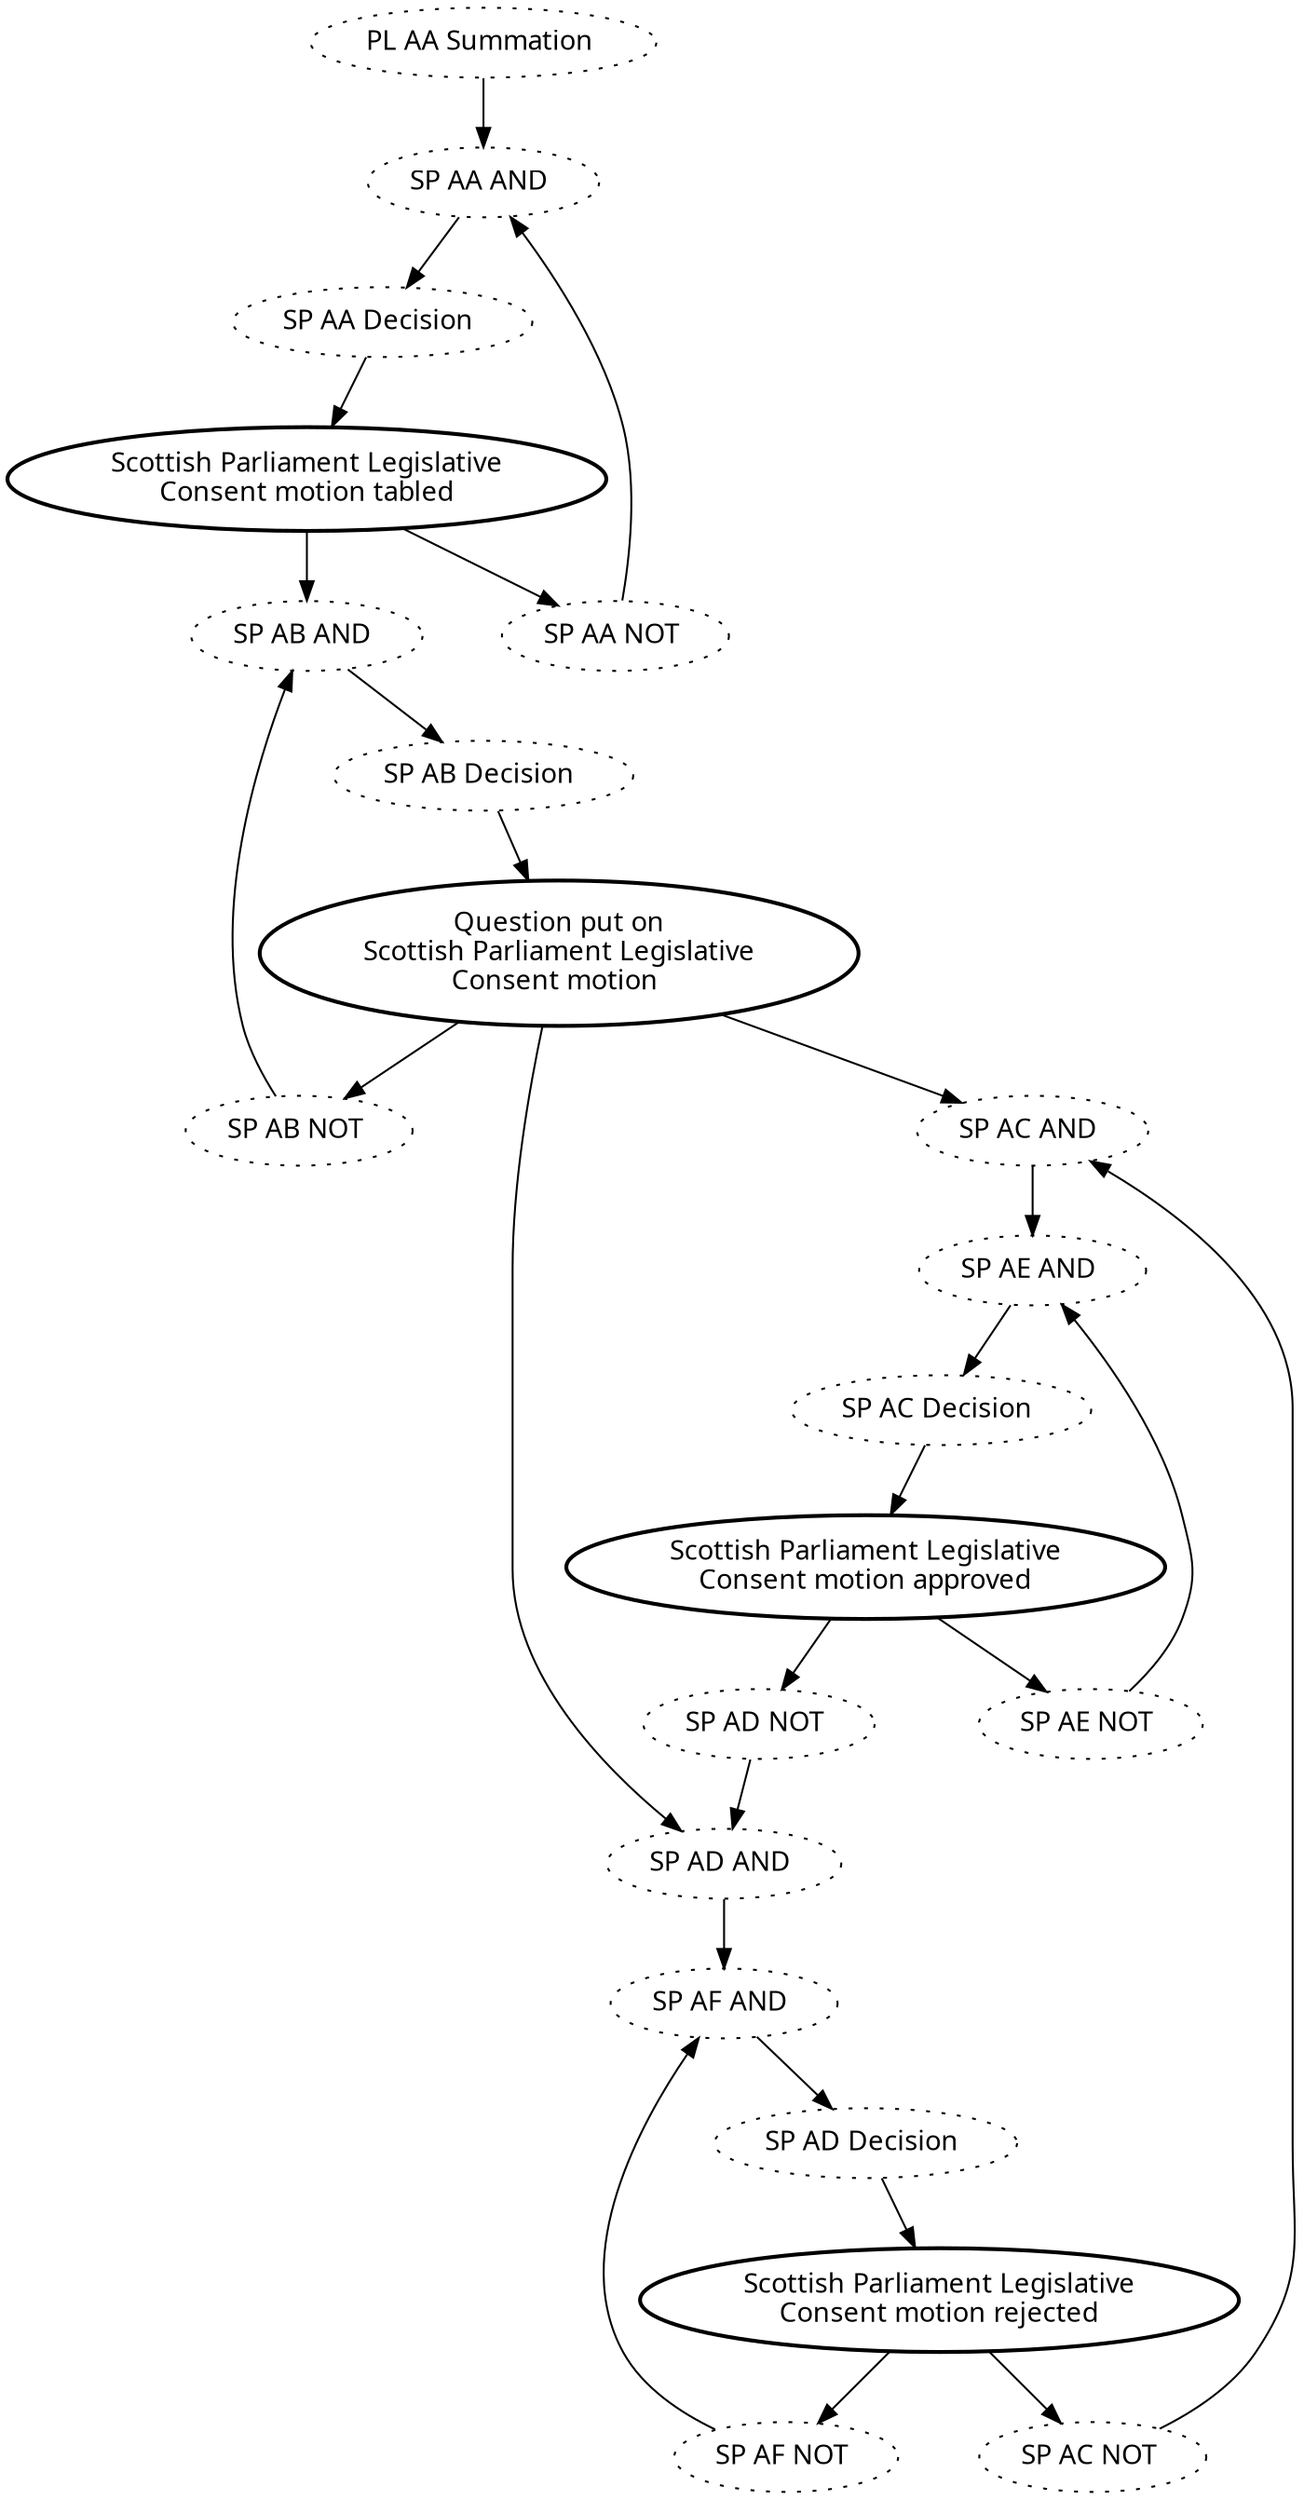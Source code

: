 digraph{graph[fontname="calibri"];node[fontname="calibri"];edge[fontname="calibri"];edge [style=solid, color=black];"1172"->"1217"[label=""];edge[style=solid, color=black];edge [style=solid, color=black];"1229"->"1213"[label=""];edge[style=solid, color=black];edge [style=solid, color=black];"1213"->"1223"[label=""];edge[style=solid, color=black];edge [style=solid, color=black];"1223"->"1217"[label=""];edge[style=solid, color=black];edge [style=solid, color=black];"1213"->"1218"[label=""];edge[style=solid, color=black];edge [style=solid, color=black];"1218"->"1230"[label=""];edge[style=solid, color=black];edge [style=solid, color=black];"1230"->"1214"[label=""];edge[style=solid, color=black];edge [style=solid, color=black];"1214"->"1224"[label=""];edge[style=solid, color=black];edge [style=solid, color=black];"1224"->"1218"[label=""];edge[style=solid, color=black];edge [style=solid, color=black];"1214"->"1219"[label=""];edge[style=solid, color=black];edge [style=solid, color=black];"1219"->"1221"[label=""];edge[style=solid, color=black];edge [style=solid, color=black];"1221"->"1231"[label=""];edge[style=solid, color=black];edge [style=solid, color=black];"1231"->"1215"[label=""];edge[style=solid, color=black];edge [style=solid, color=black];"1215"->"1227"[label=""];edge[style=solid, color=black];edge [style=solid, color=black];"1227"->"1221"[label=""];edge[style=solid, color=black];edge [style=solid, color=black];"1215"->"1226"[label=""];edge[style=solid, color=black];edge [style=solid, color=black];"1226"->"1220"[label=""];edge[style=solid, color=black];edge [style=solid, color=black];"1214"->"1220"[label=""];edge[style=solid, color=black];edge [style=solid, color=black];"1220"->"1222"[label=""];edge[style=solid, color=black];edge [style=solid, color=black];"1222"->"1232"[label=""];edge[style=solid, color=black];edge [style=solid, color=black];"1232"->"1216"[label=""];edge[style=solid, color=black];edge [style=solid, color=black];"1216"->"1228"[label=""];edge[style=solid, color=black];edge [style=solid, color=black];"1228"->"1222"[label=""];edge[style=solid, color=black];edge [style=solid, color=black];"1216"->"1225"[label=""];edge[style=solid, color=black];edge [style=solid, color=black];"1225"->"1219"[label=""];edge[style=solid, color=black];edge [style=solid, color=black];"1217"->"1229"[label=""];edge[style=solid, color=black];"1172" [label="PL AA Summation ", style=dotted];"1229" [label="SP AA Decision ", style=dotted];"1213" [label="Scottish Parliament Legislative\nConsent motion tabled\n", style=bold];"1223" [label="SP AA NOT ", style=dotted];"1218" [label="SP AB AND ", style=dotted];"1230" [label="SP AB Decision ", style=dotted];"1214" [label="Question put on\nScottish Parliament Legislative\nConsent motion ", style=bold];"1224" [label="SP AB NOT ", style=dotted];"1219" [label="SP AC AND ", style=dotted];"1221" [label="SP AE AND ", style=dotted];"1231" [label="SP AC Decision ", style=dotted];"1215" [label="Scottish Parliament Legislative\nConsent motion approved\n", style=bold];"1227" [label="SP AE NOT ", style=dotted];"1226" [label="SP AD NOT ", style=dotted];"1220" [label="SP AD AND ", style=dotted];"1222" [label="SP AF AND ", style=dotted];"1232" [label="SP AD Decision ", style=dotted];"1216" [label="Scottish Parliament Legislative\nConsent motion rejected\n", style=bold];"1228" [label="SP AF NOT ", style=dotted];"1225" [label="SP AC NOT ", style=dotted];"1217" [label="SP AA AND ", style=dotted];}